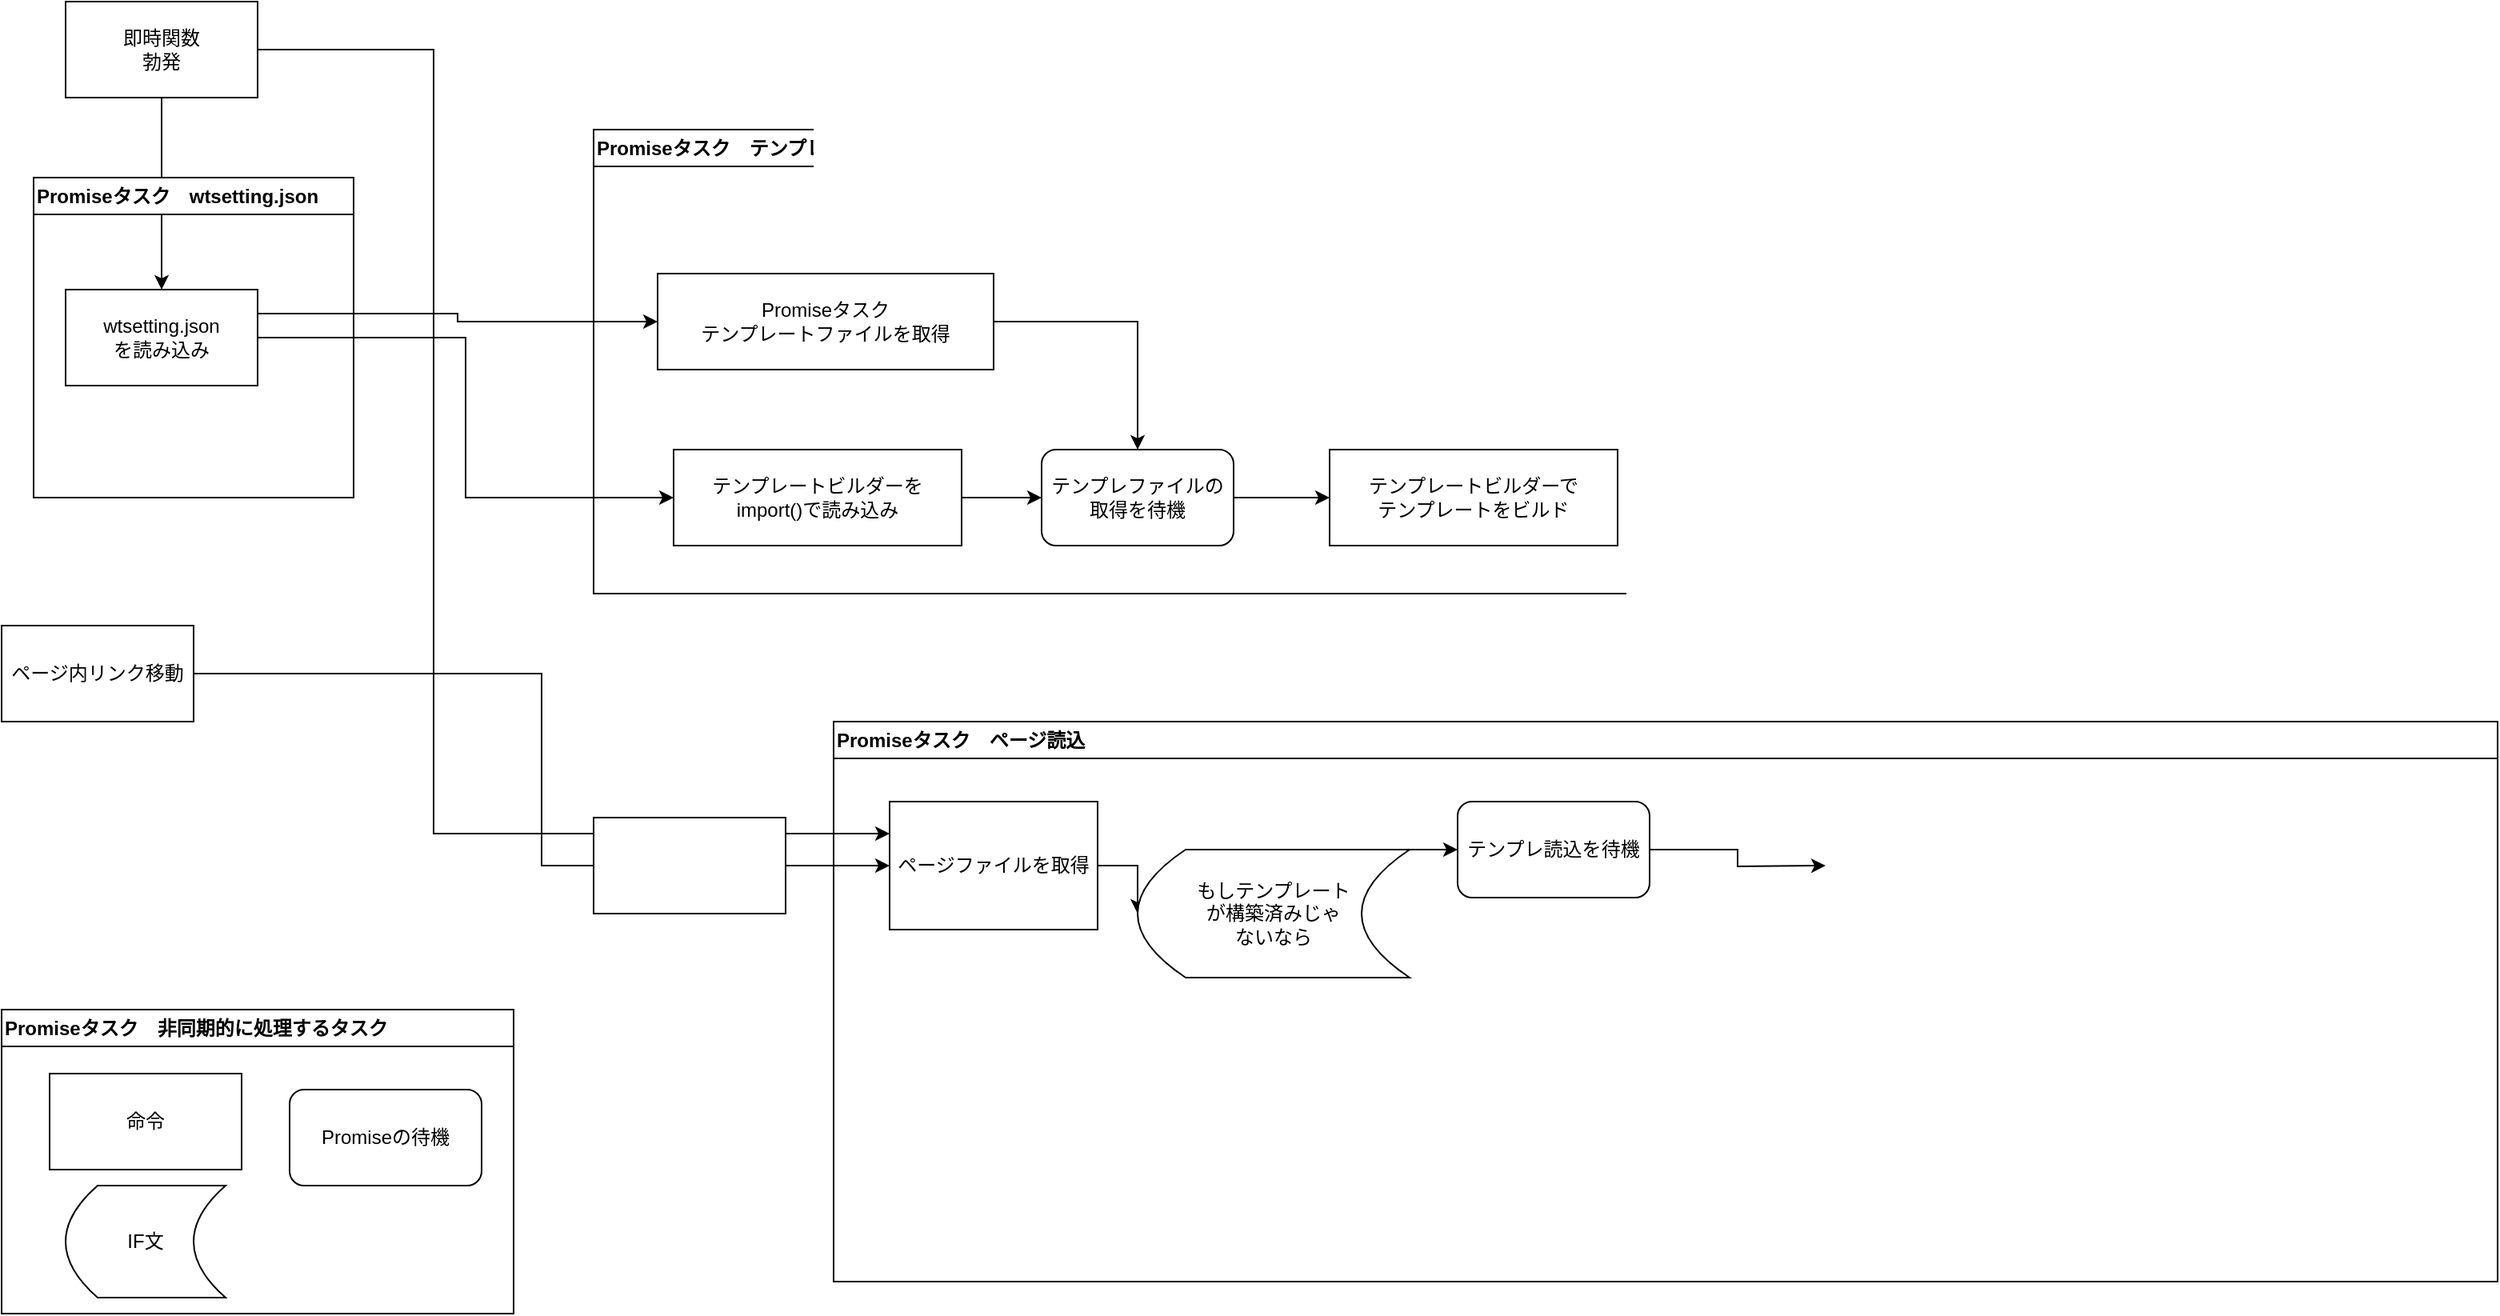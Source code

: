 <mxfile version="22.1.18" type="device">
  <diagram name="ページ1" id="qsX5YfaFcHBDhfQnIDAT">
    <mxGraphModel dx="1016" dy="613" grid="1" gridSize="10" guides="1" tooltips="1" connect="1" arrows="1" fold="1" page="1" pageScale="1" pageWidth="1169" pageHeight="827" math="0" shadow="0">
      <root>
        <mxCell id="0" />
        <mxCell id="1" parent="0" />
        <mxCell id="6KJtTVsWGzSg4_Wu3TIm-11" style="edgeStyle=orthogonalEdgeStyle;rounded=0;orthogonalLoop=1;jettySize=auto;html=1;exitX=0.5;exitY=1;exitDx=0;exitDy=0;entryX=0.5;entryY=0;entryDx=0;entryDy=0;" edge="1" parent="1" source="6KJtTVsWGzSg4_Wu3TIm-1" target="6KJtTVsWGzSg4_Wu3TIm-10">
          <mxGeometry relative="1" as="geometry" />
        </mxCell>
        <mxCell id="6KJtTVsWGzSg4_Wu3TIm-23" style="edgeStyle=orthogonalEdgeStyle;rounded=0;orthogonalLoop=1;jettySize=auto;html=1;exitX=1;exitY=0.5;exitDx=0;exitDy=0;entryX=0;entryY=0.25;entryDx=0;entryDy=0;" edge="1" parent="1" source="6KJtTVsWGzSg4_Wu3TIm-1" target="6KJtTVsWGzSg4_Wu3TIm-4">
          <mxGeometry relative="1" as="geometry">
            <Array as="points">
              <mxPoint x="270" y="40" />
              <mxPoint x="270" y="530" />
            </Array>
          </mxGeometry>
        </mxCell>
        <mxCell id="6KJtTVsWGzSg4_Wu3TIm-1" value="即時関数&lt;br&gt;勃発" style="rounded=0;whiteSpace=wrap;html=1;" vertex="1" parent="1">
          <mxGeometry x="40" y="10" width="120" height="60" as="geometry" />
        </mxCell>
        <mxCell id="6KJtTVsWGzSg4_Wu3TIm-6" style="edgeStyle=orthogonalEdgeStyle;rounded=0;orthogonalLoop=1;jettySize=auto;html=1;exitX=1;exitY=0.5;exitDx=0;exitDy=0;entryX=0;entryY=0.5;entryDx=0;entryDy=0;" edge="1" parent="1" source="6KJtTVsWGzSg4_Wu3TIm-5" target="6KJtTVsWGzSg4_Wu3TIm-4">
          <mxGeometry relative="1" as="geometry" />
        </mxCell>
        <mxCell id="6KJtTVsWGzSg4_Wu3TIm-5" value="ページ内リンク移動" style="rounded=0;whiteSpace=wrap;html=1;" vertex="1" parent="1">
          <mxGeometry y="400" width="120" height="60" as="geometry" />
        </mxCell>
        <mxCell id="6KJtTVsWGzSg4_Wu3TIm-29" style="edgeStyle=orthogonalEdgeStyle;rounded=0;orthogonalLoop=1;jettySize=auto;html=1;exitX=1;exitY=0.5;exitDx=0;exitDy=0;entryX=0;entryY=0.5;entryDx=0;entryDy=0;" edge="1" parent="1" source="6KJtTVsWGzSg4_Wu3TIm-10" target="6KJtTVsWGzSg4_Wu3TIm-8">
          <mxGeometry relative="1" as="geometry" />
        </mxCell>
        <mxCell id="6KJtTVsWGzSg4_Wu3TIm-31" style="edgeStyle=orthogonalEdgeStyle;rounded=0;orthogonalLoop=1;jettySize=auto;html=1;exitX=1;exitY=0.25;exitDx=0;exitDy=0;entryX=0;entryY=0.5;entryDx=0;entryDy=0;" edge="1" parent="1" source="6KJtTVsWGzSg4_Wu3TIm-10" target="6KJtTVsWGzSg4_Wu3TIm-30">
          <mxGeometry relative="1" as="geometry" />
        </mxCell>
        <mxCell id="6KJtTVsWGzSg4_Wu3TIm-10" value="wtsetting.json&lt;br&gt;を読み込み" style="rounded=0;whiteSpace=wrap;html=1;" vertex="1" parent="1">
          <mxGeometry x="40" y="190" width="120" height="60" as="geometry" />
        </mxCell>
        <mxCell id="6KJtTVsWGzSg4_Wu3TIm-15" value="Promiseタスク　テンプレ読込" style="swimlane;whiteSpace=wrap;html=1;align=left;spacingTop=0;spacingBottom=0;" vertex="1" parent="1">
          <mxGeometry x="370" y="90" width="660" height="290" as="geometry" />
        </mxCell>
        <mxCell id="6KJtTVsWGzSg4_Wu3TIm-38" style="edgeStyle=orthogonalEdgeStyle;rounded=0;orthogonalLoop=1;jettySize=auto;html=1;exitX=1;exitY=0.5;exitDx=0;exitDy=0;entryX=0;entryY=0.5;entryDx=0;entryDy=0;" edge="1" parent="6KJtTVsWGzSg4_Wu3TIm-15" source="6KJtTVsWGzSg4_Wu3TIm-8" target="6KJtTVsWGzSg4_Wu3TIm-36">
          <mxGeometry relative="1" as="geometry" />
        </mxCell>
        <mxCell id="6KJtTVsWGzSg4_Wu3TIm-8" value="テンプレートビルダーを&lt;br&gt;import()で読み込み" style="rounded=0;whiteSpace=wrap;html=1;" vertex="1" parent="6KJtTVsWGzSg4_Wu3TIm-15">
          <mxGeometry x="50" y="200" width="180" height="60" as="geometry" />
        </mxCell>
        <mxCell id="6KJtTVsWGzSg4_Wu3TIm-26" value="テンプレートビルダーで&lt;br&gt;テンプレートをビルド" style="rounded=0;whiteSpace=wrap;html=1;" vertex="1" parent="6KJtTVsWGzSg4_Wu3TIm-15">
          <mxGeometry x="460" y="200" width="180" height="60" as="geometry" />
        </mxCell>
        <mxCell id="6KJtTVsWGzSg4_Wu3TIm-37" style="edgeStyle=orthogonalEdgeStyle;rounded=0;orthogonalLoop=1;jettySize=auto;html=1;exitX=1;exitY=0.5;exitDx=0;exitDy=0;entryX=0.5;entryY=0;entryDx=0;entryDy=0;" edge="1" parent="6KJtTVsWGzSg4_Wu3TIm-15" source="6KJtTVsWGzSg4_Wu3TIm-30" target="6KJtTVsWGzSg4_Wu3TIm-36">
          <mxGeometry relative="1" as="geometry" />
        </mxCell>
        <mxCell id="6KJtTVsWGzSg4_Wu3TIm-30" value="Promiseタスク&lt;br&gt;テンプレートファイルを取得" style="rounded=0;whiteSpace=wrap;html=1;" vertex="1" parent="6KJtTVsWGzSg4_Wu3TIm-15">
          <mxGeometry x="40" y="90" width="210" height="60" as="geometry" />
        </mxCell>
        <mxCell id="6KJtTVsWGzSg4_Wu3TIm-39" style="edgeStyle=orthogonalEdgeStyle;rounded=0;orthogonalLoop=1;jettySize=auto;html=1;exitX=1;exitY=0.5;exitDx=0;exitDy=0;entryX=0;entryY=0.5;entryDx=0;entryDy=0;" edge="1" parent="6KJtTVsWGzSg4_Wu3TIm-15" source="6KJtTVsWGzSg4_Wu3TIm-36" target="6KJtTVsWGzSg4_Wu3TIm-26">
          <mxGeometry relative="1" as="geometry" />
        </mxCell>
        <mxCell id="6KJtTVsWGzSg4_Wu3TIm-36" value="テンプレファイルの取得を待機" style="rounded=1;whiteSpace=wrap;html=1;" vertex="1" parent="6KJtTVsWGzSg4_Wu3TIm-15">
          <mxGeometry x="280" y="200" width="120" height="60" as="geometry" />
        </mxCell>
        <mxCell id="6KJtTVsWGzSg4_Wu3TIm-17" value="Promiseタスク　ページ読込" style="swimlane;whiteSpace=wrap;html=1;align=left;" vertex="1" parent="1">
          <mxGeometry x="520" y="460" width="1040" height="350" as="geometry" />
        </mxCell>
        <mxCell id="6KJtTVsWGzSg4_Wu3TIm-43" style="edgeStyle=orthogonalEdgeStyle;rounded=0;orthogonalLoop=1;jettySize=auto;html=1;exitX=1;exitY=0.5;exitDx=0;exitDy=0;entryX=0;entryY=0.5;entryDx=0;entryDy=0;" edge="1" parent="6KJtTVsWGzSg4_Wu3TIm-17" source="6KJtTVsWGzSg4_Wu3TIm-4" target="6KJtTVsWGzSg4_Wu3TIm-41">
          <mxGeometry relative="1" as="geometry" />
        </mxCell>
        <mxCell id="6KJtTVsWGzSg4_Wu3TIm-4" value="ページファイルを取得" style="rounded=0;whiteSpace=wrap;html=1;" vertex="1" parent="6KJtTVsWGzSg4_Wu3TIm-17">
          <mxGeometry x="35" y="50" width="130" height="80" as="geometry" />
        </mxCell>
        <mxCell id="6KJtTVsWGzSg4_Wu3TIm-45" style="edgeStyle=orthogonalEdgeStyle;rounded=0;orthogonalLoop=1;jettySize=auto;html=1;exitX=1;exitY=0;exitDx=0;exitDy=0;entryX=0;entryY=0.5;entryDx=0;entryDy=0;" edge="1" parent="6KJtTVsWGzSg4_Wu3TIm-17" source="6KJtTVsWGzSg4_Wu3TIm-41" target="6KJtTVsWGzSg4_Wu3TIm-44">
          <mxGeometry relative="1" as="geometry" />
        </mxCell>
        <mxCell id="6KJtTVsWGzSg4_Wu3TIm-41" value="もしテンプレート&lt;br&gt;が構築済みじゃ&lt;br&gt;ないなら" style="shape=dataStorage;whiteSpace=wrap;html=1;fixedSize=1;size=30;" vertex="1" parent="6KJtTVsWGzSg4_Wu3TIm-17">
          <mxGeometry x="190" y="80" width="170" height="80" as="geometry" />
        </mxCell>
        <mxCell id="6KJtTVsWGzSg4_Wu3TIm-56" style="edgeStyle=orthogonalEdgeStyle;rounded=0;orthogonalLoop=1;jettySize=auto;html=1;exitX=1;exitY=0.5;exitDx=0;exitDy=0;" edge="1" parent="6KJtTVsWGzSg4_Wu3TIm-17" source="6KJtTVsWGzSg4_Wu3TIm-44">
          <mxGeometry relative="1" as="geometry">
            <mxPoint x="620" y="90" as="targetPoint" />
          </mxGeometry>
        </mxCell>
        <mxCell id="6KJtTVsWGzSg4_Wu3TIm-44" value="テンプレ読込を待機" style="rounded=1;whiteSpace=wrap;html=1;" vertex="1" parent="6KJtTVsWGzSg4_Wu3TIm-17">
          <mxGeometry x="390" y="50" width="120" height="60" as="geometry" />
        </mxCell>
        <mxCell id="6KJtTVsWGzSg4_Wu3TIm-20" style="edgeStyle=orthogonalEdgeStyle;rounded=0;orthogonalLoop=1;jettySize=auto;html=1;exitX=0.5;exitY=1;exitDx=0;exitDy=0;" edge="1" parent="1" source="6KJtTVsWGzSg4_Wu3TIm-10" target="6KJtTVsWGzSg4_Wu3TIm-10">
          <mxGeometry relative="1" as="geometry" />
        </mxCell>
        <mxCell id="6KJtTVsWGzSg4_Wu3TIm-21" value="Promiseタスク　wtsetting.json" style="swimlane;whiteSpace=wrap;html=1;align=left;" vertex="1" parent="1">
          <mxGeometry x="20" y="120" width="200" height="200" as="geometry" />
        </mxCell>
        <mxCell id="6KJtTVsWGzSg4_Wu3TIm-34" value="Promiseタスク　非同期的に処理するタスク" style="swimlane;whiteSpace=wrap;html=1;align=left;" vertex="1" parent="1">
          <mxGeometry y="640" width="320" height="190" as="geometry" />
        </mxCell>
        <mxCell id="6KJtTVsWGzSg4_Wu3TIm-33" value="命令" style="rounded=0;whiteSpace=wrap;html=1;" vertex="1" parent="6KJtTVsWGzSg4_Wu3TIm-34">
          <mxGeometry x="30" y="40" width="120" height="60" as="geometry" />
        </mxCell>
        <mxCell id="6KJtTVsWGzSg4_Wu3TIm-35" value="Promiseの待機" style="rounded=1;whiteSpace=wrap;html=1;" vertex="1" parent="6KJtTVsWGzSg4_Wu3TIm-34">
          <mxGeometry x="180" y="50" width="120" height="60" as="geometry" />
        </mxCell>
        <mxCell id="6KJtTVsWGzSg4_Wu3TIm-53" value="IF文" style="shape=dataStorage;whiteSpace=wrap;html=1;fixedSize=1;" vertex="1" parent="6KJtTVsWGzSg4_Wu3TIm-34">
          <mxGeometry x="40" y="110" width="100" height="70" as="geometry" />
        </mxCell>
        <mxCell id="6KJtTVsWGzSg4_Wu3TIm-55" value="" style="rounded=0;whiteSpace=wrap;html=1;" vertex="1" parent="1">
          <mxGeometry x="370" y="520" width="120" height="60" as="geometry" />
        </mxCell>
      </root>
    </mxGraphModel>
  </diagram>
</mxfile>
